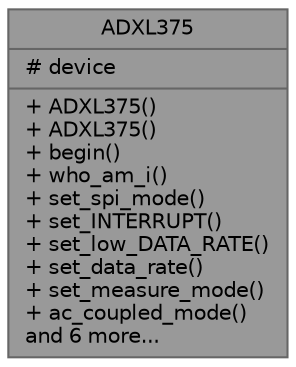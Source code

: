 digraph "ADXL375"
{
 // LATEX_PDF_SIZE
  bgcolor="transparent";
  edge [fontname=Helvetica,fontsize=10,labelfontname=Helvetica,labelfontsize=10];
  node [fontname=Helvetica,fontsize=10,shape=box,height=0.2,width=0.4];
  Node1 [shape=record,label="{ADXL375\n|# device\l|+ ADXL375()\l+ ADXL375()\l+ begin()\l+ who_am_i()\l+ set_spi_mode()\l+ set_INTERRUPT()\l+ set_low_DATA_RATE()\l+ set_data_rate()\l+ set_measure_mode()\l+ ac_coupled_mode()\land 6 more...\l}",height=0.2,width=0.4,color="gray40", fillcolor="grey60", style="filled", fontcolor="black",tooltip=" "];
}
